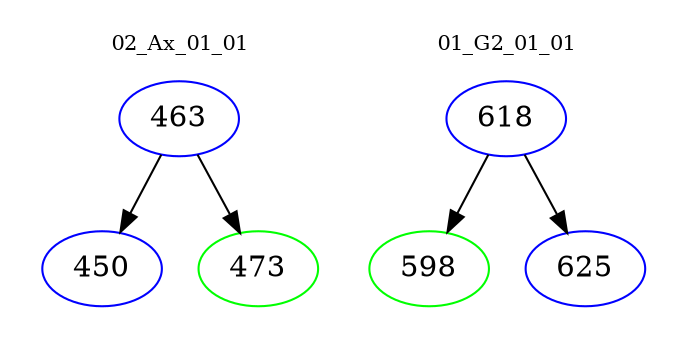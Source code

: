digraph{
subgraph cluster_0 {
color = white
label = "02_Ax_01_01";
fontsize=10;
T0_463 [label="463", color="blue"]
T0_463 -> T0_450 [color="black"]
T0_450 [label="450", color="blue"]
T0_463 -> T0_473 [color="black"]
T0_473 [label="473", color="green"]
}
subgraph cluster_1 {
color = white
label = "01_G2_01_01";
fontsize=10;
T1_618 [label="618", color="blue"]
T1_618 -> T1_598 [color="black"]
T1_598 [label="598", color="green"]
T1_618 -> T1_625 [color="black"]
T1_625 [label="625", color="blue"]
}
}

